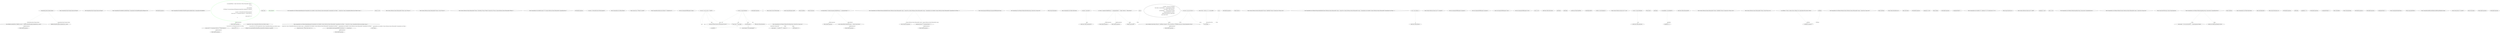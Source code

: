 digraph  {
n8 [label="CommandLine.Demo.Program.Options", span=""];
n0 [cluster="CommandLine.Demo.Program.Options.GetUsage()", label="Entry CommandLine.Demo.Program.Options.GetUsage()", span="91-91"];
n1 [cluster="CommandLine.Demo.Program.Options.GetUsage()", label="return HelpText.AutoBuild(this, (HelpText current) => HelpText.DefaultParsingErrorsHandler(this, current));", span="93-93"];
n2 [cluster="CommandLine.Demo.Program.Options.GetUsage()", label="Exit CommandLine.Demo.Program.Options.GetUsage()", span="91-91"];
n3 [cluster="CommandLine.Text.HelpText.AutoBuild(object, CommandLine.Text.HandleParsingErrorsDelegate, bool)", label="Entry CommandLine.Text.HelpText.AutoBuild(object, CommandLine.Text.HandleParsingErrorsDelegate, bool)", span="215-215"];
n4 [cluster="lambda expression", label="Entry lambda expression", span="93-93"];
n5 [cluster="lambda expression", label="HelpText.DefaultParsingErrorsHandler(this, current)", span="93-93"];
n6 [cluster="lambda expression", label="Exit lambda expression", span="93-93"];
n7 [cluster="CommandLine.Text.HelpText.DefaultParsingErrorsHandler(object, CommandLine.Text.HelpText)", label="Entry CommandLine.Text.HelpText.DefaultParsingErrorsHandler(object, CommandLine.Text.HelpText)", span="254-254"];
d67 [cluster="CommandLine.Core.Tokenizer.ExplodeOptionList(CommandLine.Core.StatePair<System.Collections.Generic.IEnumerable<CommandLine.Core.Token>>, System.Func<string, CommandLine.Infrastructure.Maybe<string>>)", color=green, community=0, label="var expandedTokens = tokens.Value.Pairwise<Token, IEnumerable<Token>>(\r\n                (f, s) =>\r\n                    {\r\n                        string separator;\r\n                        if (f.IsName() && optionSequenceWithSeparatorLookup(f.Text).MatchJust(out separator))\r\n                        {\r\n                            var parts = s.Text.Split(Convert.ToChar(separator));\r\n                            return new[] { f }.Concat(parts.Select(str => Token.Value(str)));\r\n                        }\r\n                        return new[] { f, s };\r\n                    })", prediction=0, span="59-69"];
d62 [cluster="CommandLine.Core.Tokenizer.ExplodeOptionList(CommandLine.Core.StatePair<System.Collections.Generic.IEnumerable<CommandLine.Core.Token>>, System.Func<string, CommandLine.Infrastructure.Maybe<string>>)", label="Entry CommandLine.Core.Tokenizer.ExplodeOptionList(CommandLine.Core.StatePair<System.Collections.Generic.IEnumerable<CommandLine.Core.Token>>, System.Func<string, CommandLine.Infrastructure.Maybe<string>>)", span="48-48"];
d65 [cluster="CommandLine.Core.Tokenizer.ExplodeOptionList(CommandLine.Core.StatePair<System.Collections.Generic.IEnumerable<CommandLine.Core.Token>>, System.Func<string, CommandLine.Infrastructure.Maybe<string>>)", label="tokens.Errors.Any() || tokens.Value.Count() == 1", span="54-54"];
d68 [cluster="CommandLine.Core.Tokenizer.ExplodeOptionList(CommandLine.Core.StatePair<System.Collections.Generic.IEnumerable<CommandLine.Core.Token>>, System.Func<string, CommandLine.Infrastructure.Maybe<string>>)", label="return StatePair.Create(expandedTokens.SelectMany(x => x), tokens.Errors);", span="71-71"];
d72 [cluster="Unk.>", label="Entry Unk.>", span=""];
d75 [cluster="lambda expression", label="Entry lambda expression", span="60-69"];
d76 [cluster="lambda expression", color=green, community=0, label="string separator", prediction=1, span="62-62"];
d77 [cluster="lambda expression", label="f.IsName() && optionSequenceWithSeparatorLookup(f.Text).MatchJust(out separator)", span="63-63"];
d69 [cluster="CommandLine.Core.Tokenizer.ExplodeOptionList(CommandLine.Core.StatePair<System.Collections.Generic.IEnumerable<CommandLine.Core.Token>>, System.Func<string, CommandLine.Infrastructure.Maybe<string>>)", label="Exit CommandLine.Core.Tokenizer.ExplodeOptionList(CommandLine.Core.StatePair<System.Collections.Generic.IEnumerable<CommandLine.Core.Token>>, System.Func<string, CommandLine.Infrastructure.Maybe<string>>)", span="48-48"];
d63 [cluster="CommandLine.Core.Tokenizer.ExplodeOptionList(CommandLine.Core.StatePair<System.Collections.Generic.IEnumerable<CommandLine.Core.Token>>, System.Func<string, CommandLine.Infrastructure.Maybe<string>>)", label="tokens == null", span="52-52"];
d66 [cluster="CommandLine.Core.Tokenizer.ExplodeOptionList(CommandLine.Core.StatePair<System.Collections.Generic.IEnumerable<CommandLine.Core.Token>>, System.Func<string, CommandLine.Infrastructure.Maybe<string>>)", label="return tokens;", span="56-56"];
d70 [cluster="System.Collections.Generic.IEnumerable<TSource>.Any<TSource>()", label="Entry System.Collections.Generic.IEnumerable<TSource>.Any<TSource>()", span="0-0"];
d71 [cluster="System.Collections.Generic.IEnumerable<TSource>.Count<TSource>()", label="Entry System.Collections.Generic.IEnumerable<TSource>.Count<TSource>()", span="0-0"];
d73 [cluster="System.Collections.Generic.IEnumerable<TSource>.SelectMany<TSource, TResult>(System.Func<TSource, System.Collections.Generic.IEnumerable<TResult>>)", label="Entry System.Collections.Generic.IEnumerable<TSource>.SelectMany<TSource, TResult>(System.Func<TSource, System.Collections.Generic.IEnumerable<TResult>>)", span="0-0"];
d74 [cluster="CommandLine.Core.StatePair.Create<T>(T, System.Collections.Generic.IEnumerable<CommandLine.Error>)", label="Entry CommandLine.Core.StatePair.Create<T>(T, System.Collections.Generic.IEnumerable<CommandLine.Error>)", span="61-61"];
d89 [cluster="lambda expression", label="Entry lambda expression", span="71-71"];
d81 [cluster="lambda expression", label="Exit lambda expression", span="60-69"];
d78 [cluster="lambda expression", label="var parts = s.Text.Split(Convert.ToChar(separator))", span="65-65"];
d79 [cluster="lambda expression", label="return new[] { f }.Concat(parts.Select(str => Token.Value(str)));", span="66-66"];
d80 [cluster="lambda expression", label="return new[] { f, s };", span="68-68"];
d140 [label="System.Func<string, CommandLine.Infrastructure.Maybe<string>>", span=""];
d82 [cluster="CommandLine.Core.Token.IsName()", label="Entry CommandLine.Core.Token.IsName()", span="72-72"];
d41 [cluster="System.Func<T, TResult>.Invoke(T)", label="Entry System.Func<T, TResult>.Invoke(T)", span="0-0"];
d83 [cluster="CommandLine.Infrastructure.Maybe<T>.MatchJust(out T)", label="Entry CommandLine.Infrastructure.Maybe<T>.MatchJust(out T)", span="31-31"];
d64 [cluster="CommandLine.Core.Tokenizer.ExplodeOptionList(CommandLine.Core.StatePair<System.Collections.Generic.IEnumerable<CommandLine.Core.Token>>, System.Func<string, CommandLine.Infrastructure.Maybe<string>>)", label="throw new ArgumentNullException(''tokens'');", span="52-52"];
d111 [cluster="CommandLine.Core.Tokenizer.TokenizeShortName(string, System.Func<string, bool>)", label="yield return Token.Value(text.Substring(seen.Count()));", span="119-119"];
d110 [cluster="CommandLine.Core.Tokenizer.TokenizeShortName(string, System.Func<string, bool>)", label="seen.Count() < text.Length", span="117-117"];
d91 [cluster="lambda expression", label="Exit lambda expression", span="71-71"];
d90 [cluster="lambda expression", label=x, span="71-71"];
d84 [cluster="System.Convert.ToChar(string)", label="Entry System.Convert.ToChar(string)", span="0-0"];
d85 [cluster="string.Split(params char[])", label="Entry string.Split(params char[])", span="0-0"];
d44 [cluster="Unk.Select", label="Entry Unk.Select", span=""];
d20 [cluster="Unk.Concat", label="Entry Unk.Concat", span=""];
d86 [cluster="lambda expression", label="Entry lambda expression", span="66-66"];
d34 [cluster="CommandLine.Core.Tokenizer.PreprocessDashDash(System.Collections.Generic.IEnumerable<string>, System.Func<System.Collections.Generic.IEnumerable<string>, CommandLine.Core.StatePair<System.Collections.Generic.IEnumerable<CommandLine.Core.Token>>>)", label="var tokenizerResult = tokenizer(arguments.TakeWhile(arg => !arg.EqualsOrdinal(''--'')))", span="41-41"];
d37 [cluster="CommandLine.Core.Tokenizer.PreprocessDashDash(System.Collections.Generic.IEnumerable<string>, System.Func<System.Collections.Generic.IEnumerable<string>, CommandLine.Core.StatePair<System.Collections.Generic.IEnumerable<CommandLine.Core.Token>>>)", label="return tokenizer(arguments);", span="45-45"];
d107 [cluster="CommandLine.Core.Tokenizer.TokenizeShortName(string, System.Func<string, bool>)", label="!seen.Contains(c) && nameLookup(n)", span="107-107"];
d9 [cluster="System.ArgumentNullException.ArgumentNullException(string)", label="Entry System.ArgumentNullException.ArgumentNullException(string)", span="0-0"];
d14 [cluster="CommandLine.Core.Tokenizer.TokenizeShortName(string, System.Func<string, bool>)", label="Entry CommandLine.Core.Tokenizer.TokenizeShortName(string, System.Func<string, bool>)", span="74-74"];
d95 [cluster="CommandLine.Core.Tokenizer.TokenizeShortName(string, System.Func<string, bool>)", label="var text = value.Substring(1)", span="85-85"];
d104 [cluster="CommandLine.Core.Tokenizer.TokenizeShortName(string, System.Func<string, bool>)", label="var seen = new List<char> { first[0] }", span="102-102"];
d112 [cluster="CommandLine.Core.Tokenizer.TokenizeShortName(string, System.Func<string, bool>)", label="Exit CommandLine.Core.Tokenizer.TokenizeShortName(string, System.Func<string, bool>)", span="74-74"];
d113 [cluster="string.Substring(int)", label="Entry string.Substring(int)", span="0-0"];
d12 [cluster="CommandLine.Core.Token.Value(string)", label="Entry CommandLine.Core.Token.Value(string)", span="26-26"];
d105 [cluster="CommandLine.Core.Tokenizer.TokenizeShortName(string, System.Func<string, bool>)", label="text.Substring(1)", span="104-104"];
d130 [cluster="CommandLine.Core.Tokenizer.TokenizeLongName(string, System.Action<CommandLine.Error>)", label="var parts = text.Split('=')", span="147-147"];
d35 [cluster="CommandLine.Core.Tokenizer.PreprocessDashDash(System.Collections.Generic.IEnumerable<string>, System.Func<System.Collections.Generic.IEnumerable<string>, CommandLine.Core.StatePair<System.Collections.Generic.IEnumerable<CommandLine.Core.Token>>>)", label="var values = arguments.SkipWhile(arg => !arg.EqualsOrdinal(''--'')).Skip(1).Select(t => Token.Value(t))", span="42-42"];
d7 [cluster="CommandLine.Core.Tokenizer.Tokenize(System.Collections.Generic.IEnumerable<string>, System.Func<string, bool>)", label="return StatePair.Create(tokens.Where(x=>!unkTokens.Contains(x)), errors.Concat(from t in unkTokens select new UnknownOptionError(t.Text)));", span="30-30"];
d60 [cluster="lambda expression", label="tokens.Concat(values)", span="43-43"];
d88 [cluster="lambda expression", label="Exit lambda expression", span="66-66"];
d87 [cluster="lambda expression", label="Token.Value(str)", span="66-66"];
d30 [cluster="CommandLine.Core.Tokenizer.PreprocessDashDash(System.Collections.Generic.IEnumerable<string>, System.Func<System.Collections.Generic.IEnumerable<string>, CommandLine.Core.StatePair<System.Collections.Generic.IEnumerable<CommandLine.Core.Token>>>)", label="Entry CommandLine.Core.Tokenizer.PreprocessDashDash(System.Collections.Generic.IEnumerable<string>, System.Func<System.Collections.Generic.IEnumerable<string>, CommandLine.Core.StatePair<System.Collections.Generic.IEnumerable<CommandLine.Core.Token>>>)", span="33-33"];
d33 [cluster="CommandLine.Core.Tokenizer.PreprocessDashDash(System.Collections.Generic.IEnumerable<string>, System.Func<System.Collections.Generic.IEnumerable<string>, CommandLine.Core.StatePair<System.Collections.Generic.IEnumerable<CommandLine.Core.Token>>>)", label="arguments.Any(arg => arg.EqualsOrdinal(''--''))", span="39-39"];
d40 [cluster="System.Collections.Generic.IEnumerable<TSource>.TakeWhile<TSource>(System.Func<TSource, bool>)", label="Entry System.Collections.Generic.IEnumerable<TSource>.TakeWhile<TSource>(System.Func<TSource, bool>)", span="0-0"];
d50 [cluster="lambda expression", label="Entry lambda expression", span="41-41"];
d36 [cluster="CommandLine.Core.Tokenizer.PreprocessDashDash(System.Collections.Generic.IEnumerable<string>, System.Func<System.Collections.Generic.IEnumerable<string>, CommandLine.Core.StatePair<System.Collections.Generic.IEnumerable<CommandLine.Core.Token>>>)", label="return tokenizerResult.MapValue(tokens => tokens.Concat(values));", span="43-43"];
d38 [cluster="CommandLine.Core.Tokenizer.PreprocessDashDash(System.Collections.Generic.IEnumerable<string>, System.Func<System.Collections.Generic.IEnumerable<string>, CommandLine.Core.StatePair<System.Collections.Generic.IEnumerable<CommandLine.Core.Token>>>)", label="Exit CommandLine.Core.Tokenizer.PreprocessDashDash(System.Collections.Generic.IEnumerable<string>, System.Func<System.Collections.Generic.IEnumerable<string>, CommandLine.Core.StatePair<System.Collections.Generic.IEnumerable<CommandLine.Core.Token>>>)", span="33-33"];
d106 [cluster="CommandLine.Core.Tokenizer.TokenizeShortName(string, System.Func<string, bool>)", label="var n = new string(c, 1)", span="106-106"];
d108 [cluster="CommandLine.Core.Tokenizer.TokenizeShortName(string, System.Func<string, bool>)", label="seen.Add(c)", span="109-109"];
d118 [cluster="System.Collections.Generic.List<T>.Contains(T)", label="Entry System.Collections.Generic.List<T>.Contains(T)", span="0-0"];
d2 [cluster="CommandLine.Core.Tokenizer.Tokenize(System.Collections.Generic.IEnumerable<string>, System.Func<string, bool>)", label="throw new ArgumentNullException(''arguments'');", span="15-15"];
d32 [cluster="CommandLine.Core.Tokenizer.PreprocessDashDash(System.Collections.Generic.IEnumerable<string>, System.Func<System.Collections.Generic.IEnumerable<string>, CommandLine.Core.StatePair<System.Collections.Generic.IEnumerable<CommandLine.Core.Token>>>)", label="throw new ArgumentNullException(''arguments'');", span="37-37"];
d93 [cluster="CommandLine.Core.Tokenizer.TokenizeShortName(string, System.Func<string, bool>)", label="throw new ArgumentNullException(''value'');", span="80-80"];
d120 [cluster="CommandLine.Core.Tokenizer.TokenizeLongName(string, System.Action<CommandLine.Error>)", label="throw new ArgumentNullException(''value'');", span="130-130"];
d5 [cluster="CommandLine.Core.Tokenizer.Tokenize(System.Collections.Generic.IEnumerable<string>, System.Func<string, bool>)", label="var tokens = (from arg in arguments\r\n                          from token in !arg.StartsWith(''-'', StringComparison.Ordinal)\r\n                               ? new Token[] { Token.Value(arg) }\r\n                               : arg.StartsWith(''--'', StringComparison.Ordinal)\r\n                                     ? TokenizeLongName(arg, onError)\r\n                                     : TokenizeShortName(arg, nameLookup)\r\n                          select token).ToList()", span="20-26"];
d92 [cluster="CommandLine.Core.Tokenizer.TokenizeShortName(string, System.Func<string, bool>)", label="value == null", span="78-78"];
d97 [cluster="CommandLine.Core.Tokenizer.TokenizeShortName(string, System.Func<string, bool>)", label="yield return Token.Value(value);", span="89-89"];
d98 [cluster="CommandLine.Core.Tokenizer.TokenizeShortName(string, System.Func<string, bool>)", label="yield break;", span="90-90"];
d100 [cluster="CommandLine.Core.Tokenizer.TokenizeShortName(string, System.Func<string, bool>)", label="yield return Token.Name(text);", span="95-95"];
d101 [cluster="CommandLine.Core.Tokenizer.TokenizeShortName(string, System.Func<string, bool>)", label="yield break;", span="96-96"];
d103 [cluster="CommandLine.Core.Tokenizer.TokenizeShortName(string, System.Func<string, bool>)", label="yield return Token.Name(first);", span="100-100"];
d109 [cluster="CommandLine.Core.Tokenizer.TokenizeShortName(string, System.Func<string, bool>)", label="yield return Token.Name(n);", span="110-110"];
d94 [cluster="CommandLine.Core.Tokenizer.TokenizeShortName(string, System.Func<string, bool>)", label="value.Length > 1 || value[0] == '-' || value[1] != '-'", span="83-83"];
d99 [cluster="CommandLine.Core.Tokenizer.TokenizeShortName(string, System.Func<string, bool>)", label="value.Length == 2", span="93-93"];
d96 [cluster="CommandLine.Core.Tokenizer.TokenizeShortName(string, System.Func<string, bool>)", label="char.IsDigit(text[0])", span="87-87"];
d102 [cluster="CommandLine.Core.Tokenizer.TokenizeShortName(string, System.Func<string, bool>)", label="var first = text.Substring(0, 1)", span="99-99"];
d10 [cluster="System.Collections.Generic.List<T>.List()", label="Entry System.Collections.Generic.List<T>.List()", span="0-0"];
d122 [cluster="CommandLine.Core.Tokenizer.TokenizeLongName(string, System.Action<CommandLine.Error>)", label="var text = value.Substring(2)", span="135-135"];
d57 [cluster="lambda expression", label="Token.Value(t)", span="42-42"];
d132 [cluster="CommandLine.Core.Tokenizer.TokenizeLongName(string, System.Action<CommandLine.Error>)", label="yield return Token.Value(parts[1]);", span="149-149"];
d129 [cluster="CommandLine.Core.Tokenizer.TokenizeLongName(string, System.Action<CommandLine.Error>)", label="yield break;", span="145-145"];
d127 [cluster="CommandLine.Core.Tokenizer.TokenizeLongName(string, System.Action<CommandLine.Error>)", label="equalIndex == 1", span="142-142"];
d131 [cluster="CommandLine.Core.Tokenizer.TokenizeLongName(string, System.Action<CommandLine.Error>)", label="yield return Token.Name(parts[0]);", span="148-148"];
d42 [cluster="System.Collections.Generic.IEnumerable<TSource>.SkipWhile<TSource>(System.Func<TSource, bool>)", label="Entry System.Collections.Generic.IEnumerable<TSource>.SkipWhile<TSource>(System.Func<TSource, bool>)", span="0-0"];
d43 [cluster="System.Collections.Generic.IEnumerable<TSource>.Skip<TSource>(int)", label="Entry System.Collections.Generic.IEnumerable<TSource>.Skip<TSource>(int)", span="0-0"];
d53 [cluster="lambda expression", label="Entry lambda expression", span="42-42"];
d56 [cluster="lambda expression", label="Entry lambda expression", span="42-42"];
d6 [cluster="CommandLine.Core.Tokenizer.Tokenize(System.Collections.Generic.IEnumerable<string>, System.Func<string, bool>)", label="var unkTokens = (from t in tokens where t.IsName() && !nameLookup(t.Text) select t).ToList()", span="28-28"];
d3 [cluster="CommandLine.Core.Tokenizer.Tokenize(System.Collections.Generic.IEnumerable<string>, System.Func<string, bool>)", label="var errors = new List<Error>()", span="17-17"];
d8 [cluster="CommandLine.Core.Tokenizer.Tokenize(System.Collections.Generic.IEnumerable<string>, System.Func<string, bool>)", label="Exit CommandLine.Core.Tokenizer.Tokenize(System.Collections.Generic.IEnumerable<string>, System.Func<string, bool>)", span="11-11"];
d18 [cluster="Unk.Where", label="Entry Unk.Where", span=""];
d19 [cluster="UnknownOptionError.cstr", label="Entry UnknownOptionError.cstr", span=""];
d21 [cluster="Unk.Create", label="Entry Unk.Create", span=""];
d26 [cluster="lambda expression", label="Entry lambda expression", span="30-30"];
d139 [label=values, span=""];
d59 [cluster="lambda expression", label="Entry lambda expression", span="43-43"];
d61 [cluster="lambda expression", label="Exit lambda expression", span="43-43"];
d31 [cluster="CommandLine.Core.Tokenizer.PreprocessDashDash(System.Collections.Generic.IEnumerable<string>, System.Func<System.Collections.Generic.IEnumerable<string>, CommandLine.Core.StatePair<System.Collections.Generic.IEnumerable<CommandLine.Core.Token>>>)", label="arguments == null", span="37-37"];
d39 [cluster="Unk.Any", label="Entry Unk.Any", span=""];
d46 [cluster="lambda expression", label="Entry lambda expression", span="39-39"];
d52 [cluster="lambda expression", label="Exit lambda expression", span="41-41"];
d51 [cluster="lambda expression", label="!arg.EqualsOrdinal(''--'')", span="41-41"];
d45 [cluster="CommandLine.Core.StatePair<T1>.MapValue<T1, T2>(System.Func<T1, T2>)", label="Entry CommandLine.Core.StatePair<T1>.MapValue<T1, T2>(System.Func<T1, T2>)", span="69-69"];
d117 [cluster="string.String(char, int)", label="Entry string.String(char, int)", span="0-0"];
d25 [cluster="System.Collections.Generic.List<T>.Add(T)", label="Entry System.Collections.Generic.List<T>.Add(T)", span="0-0"];
d1 [cluster="CommandLine.Core.Tokenizer.Tokenize(System.Collections.Generic.IEnumerable<string>, System.Func<string, bool>)", label="arguments == null", span="15-15"];
d119 [cluster="CommandLine.Core.Tokenizer.TokenizeLongName(string, System.Action<CommandLine.Error>)", label="value == null", span="128-128"];
d133 [cluster="CommandLine.Core.Tokenizer.TokenizeLongName(string, System.Action<CommandLine.Error>)", label="Exit CommandLine.Core.Tokenizer.TokenizeLongName(string, System.Action<CommandLine.Error>)", span="124-124"];
d0 [cluster="CommandLine.Core.Tokenizer.Tokenize(System.Collections.Generic.IEnumerable<string>, System.Func<string, bool>)", label="Entry CommandLine.Core.Tokenizer.Tokenize(System.Collections.Generic.IEnumerable<string>, System.Func<string, bool>)", span="11-11"];
d4 [cluster="CommandLine.Core.Tokenizer.Tokenize(System.Collections.Generic.IEnumerable<string>, System.Func<string, bool>)", label="Action<Error> onError = e => errors.Add(e)", span="18-18"];
d11 [cluster="string.StartsWith(string, System.StringComparison)", label="Entry string.StartsWith(string, System.StringComparison)", span="0-0"];
d13 [cluster="CommandLine.Core.Tokenizer.TokenizeLongName(string, System.Action<CommandLine.Error>)", label="Entry CommandLine.Core.Tokenizer.TokenizeLongName(string, System.Action<CommandLine.Error>)", span="124-124"];
d15 [cluster="Unk.ToList", label="Entry Unk.ToList", span=""];
d115 [cluster="CommandLine.Core.Token.Name(string)", label="Entry CommandLine.Core.Token.Name(string)", span="19-19"];
d114 [cluster="char.IsDigit(char)", label="Entry char.IsDigit(char)", span="0-0"];
d116 [cluster="string.Substring(int, int)", label="Entry string.Substring(int, int)", span="0-0"];
d121 [cluster="CommandLine.Core.Tokenizer.TokenizeLongName(string, System.Action<CommandLine.Error>)", label="value.Length > 2 && value.StartsWith(''--'', StringComparison.Ordinal)", span="133-133"];
d123 [cluster="CommandLine.Core.Tokenizer.TokenizeLongName(string, System.Action<CommandLine.Error>)", label="var equalIndex = text.IndexOf('=')", span="136-136"];
d125 [cluster="CommandLine.Core.Tokenizer.TokenizeLongName(string, System.Action<CommandLine.Error>)", label="yield return Token.Name(text);", span="139-139"];
d58 [cluster="lambda expression", label="Exit lambda expression", span="42-42"];
d128 [cluster="CommandLine.Core.Tokenizer.TokenizeLongName(string, System.Action<CommandLine.Error>)", label="onError(new BadFormatTokenError(value))", span="144-144"];
d126 [cluster="CommandLine.Core.Tokenizer.TokenizeLongName(string, System.Action<CommandLine.Error>)", label="yield break;", span="140-140"];
d124 [cluster="CommandLine.Core.Tokenizer.TokenizeLongName(string, System.Action<CommandLine.Error>)", label="equalIndex <= 0", span="137-137"];
d55 [cluster="lambda expression", label="Exit lambda expression", span="42-42"];
d54 [cluster="lambda expression", label="!arg.EqualsOrdinal(''--'')", span="42-42"];
d16 [cluster="Unk.IsName", label="Entry Unk.IsName", span=""];
d17 [cluster="Unk.nameLookup", label="Entry Unk.nameLookup", span=""];
d27 [cluster="lambda expression", label="!unkTokens.Contains(x)", span="30-30"];
d23 [cluster="lambda expression", label="errors.Add(e)", span="18-18"];
d28 [cluster="lambda expression", label="Exit lambda expression", span="30-30"];
d48 [cluster="lambda expression", label="Exit lambda expression", span="39-39"];
d47 [cluster="lambda expression", label="arg.EqualsOrdinal(''--'')", span="39-39"];
d49 [cluster="string.EqualsOrdinal(string)", label="Entry string.EqualsOrdinal(string)", span="34-34"];
d134 [cluster="string.IndexOf(char)", label="Entry string.IndexOf(char)", span="0-0"];
d135 [cluster="CommandLine.BadFormatTokenError.BadFormatTokenError(string)", label="Entry CommandLine.BadFormatTokenError.BadFormatTokenError(string)", span="188-188"];
d136 [cluster="System.Action<T>.Invoke(T)", label="Entry System.Action<T>.Invoke(T)", span="0-0"];
d138 [label=unkTokens, span=""];
d29 [cluster="Unk.Contains", label="Entry Unk.Contains", span=""];
d137 [label=errors, span=""];
d22 [cluster="lambda expression", label="Entry lambda expression", span="18-18"];
d24 [cluster="lambda expression", label="Exit lambda expression", span="18-18"];
n8 -> n1  [color=darkseagreen4, key=1, label="CommandLine.Demo.Program.Options", style=dashed];
n8 -> n5  [color=darkseagreen4, key=1, label="CommandLine.Demo.Program.Options", style=dashed];
n1 -> n4  [color=darkseagreen4, key=1, label="lambda expression", style=dashed];
d67 -> d75  [color=green, key=1, label="lambda expression", style=dashed];
d62 -> d65  [color=darkseagreen4, key=1, label="CommandLine.Core.StatePair<System.Collections.Generic.IEnumerable<CommandLine.Core.Token>>", style=dashed];
d62 -> d66  [color=darkseagreen4, key=1, label="CommandLine.Core.StatePair<System.Collections.Generic.IEnumerable<CommandLine.Core.Token>>", style=dashed];
d62 -> d77  [color=darkseagreen4, key=1, label="System.Func<string, CommandLine.Infrastructure.Maybe<string>>", style=dashed];
d62 -> d68  [color=darkseagreen4, key=1, label="CommandLine.Core.StatePair<System.Collections.Generic.IEnumerable<CommandLine.Core.Token>>", style=dashed];
d68 -> d89  [color=darkseagreen4, key=1, label="lambda expression", style=dashed];
d75 -> d77  [color=darkseagreen4, key=1, label="CommandLine.Core.Token", style=dashed];
d75 -> d79  [color=darkseagreen4, key=1, label="CommandLine.Core.Token", style=dashed];
d75 -> d80  [color=darkseagreen4, key=1, label="CommandLine.Core.Token", style=dashed];
d79 -> d86  [color=darkseagreen4, key=1, label="lambda expression", style=dashed];
d140 -> d77  [color=darkseagreen4, key=1, label="System.Func<string, CommandLine.Infrastructure.Maybe<string>>", style=dashed];
d34 -> d50  [color=darkseagreen4, key=1, label="lambda expression", style=dashed];
d34 -> d36  [color=darkseagreen4, key=1, label=tokenizerResult, style=dashed];
d14 -> d107  [color=darkseagreen4, key=1, label="System.Func<string, bool>", style=dashed];
d14 -> d94  [color=darkseagreen4, key=1, label=string, style=dashed];
d14 -> d99  [color=darkseagreen4, key=1, label=string, style=dashed];
d95 -> d111  [color=darkseagreen4, key=1, label=text, style=dashed];
d95 -> d110  [color=darkseagreen4, key=1, label=text, style=dashed];
d95 -> d100  [color=darkseagreen4, key=1, label=text, style=dashed];
d95 -> d105  [color=darkseagreen4, key=1, label=text, style=dashed];
d104 -> d111  [color=darkseagreen4, key=1, label=seen, style=dashed];
d104 -> d110  [color=darkseagreen4, key=1, label=seen, style=dashed];
d104 -> d107  [color=darkseagreen4, key=1, label=seen, style=dashed];
d104 -> d108  [color=darkseagreen4, key=1, label=seen, style=dashed];
d105 -> d107  [color=darkseagreen4, key=1, label=c, style=dashed];
d105 -> d108  [color=darkseagreen4, key=1, label=c, style=dashed];
d130 -> d132  [color=darkseagreen4, key=1, label=parts, style=dashed];
d35 -> d53  [color=darkseagreen4, key=1, label="lambda expression", style=dashed];
d35 -> d56  [color=darkseagreen4, key=1, label="lambda expression", style=dashed];
d35 -> d60  [color=darkseagreen4, key=1, label=values, style=dashed];
d7 -> d7  [color=darkseagreen4, key=1, label=t, style=dashed];
d7 -> d26  [color=darkseagreen4, key=1, label="lambda expression", style=dashed];
d30 -> d37  [color=darkseagreen4, key=1, label="System.Collections.Generic.IEnumerable<string>", style=dashed];
d30 -> d33  [color=darkseagreen4, key=1, label="System.Collections.Generic.IEnumerable<string>", style=dashed];
d33 -> d46  [color=darkseagreen4, key=1, label="lambda expression", style=dashed];
d36 -> d59  [color=darkseagreen4, key=1, label="lambda expression", style=dashed];
d106 -> d109  [color=darkseagreen4, key=1, label=n, style=dashed];
d5 -> d7  [color=darkseagreen4, key=1, label=tokens, style=dashed];
d122 -> d125  [color=darkseagreen4, key=1, label=text, style=dashed];
d6 -> d27  [color=darkseagreen4, key=1, label=unkTokens, style=dashed];
d3 -> d7  [color=darkseagreen4, key=1, label=errors, style=dashed];
d3 -> d23  [color=darkseagreen4, key=1, label=errors, style=dashed];
d139 -> d60  [color=darkseagreen4, key=1, label=values, style=dashed];
d4 -> d23  [color=darkseagreen4, key=1, label="CommandLine.Error", style=dashed];
d13 -> d121  [color=darkseagreen4, key=1, label=string, style=dashed];
d13 -> d128  [color=darkseagreen4, key=1, label=string, style=dashed];
d123 -> d127  [color=darkseagreen4, key=1, label=equalIndex, style=dashed];
d138 -> d27  [color=darkseagreen4, key=1, label=unkTokens, style=dashed];
d137 -> d23  [color=darkseagreen4, key=1, label=errors, style=dashed];
}
